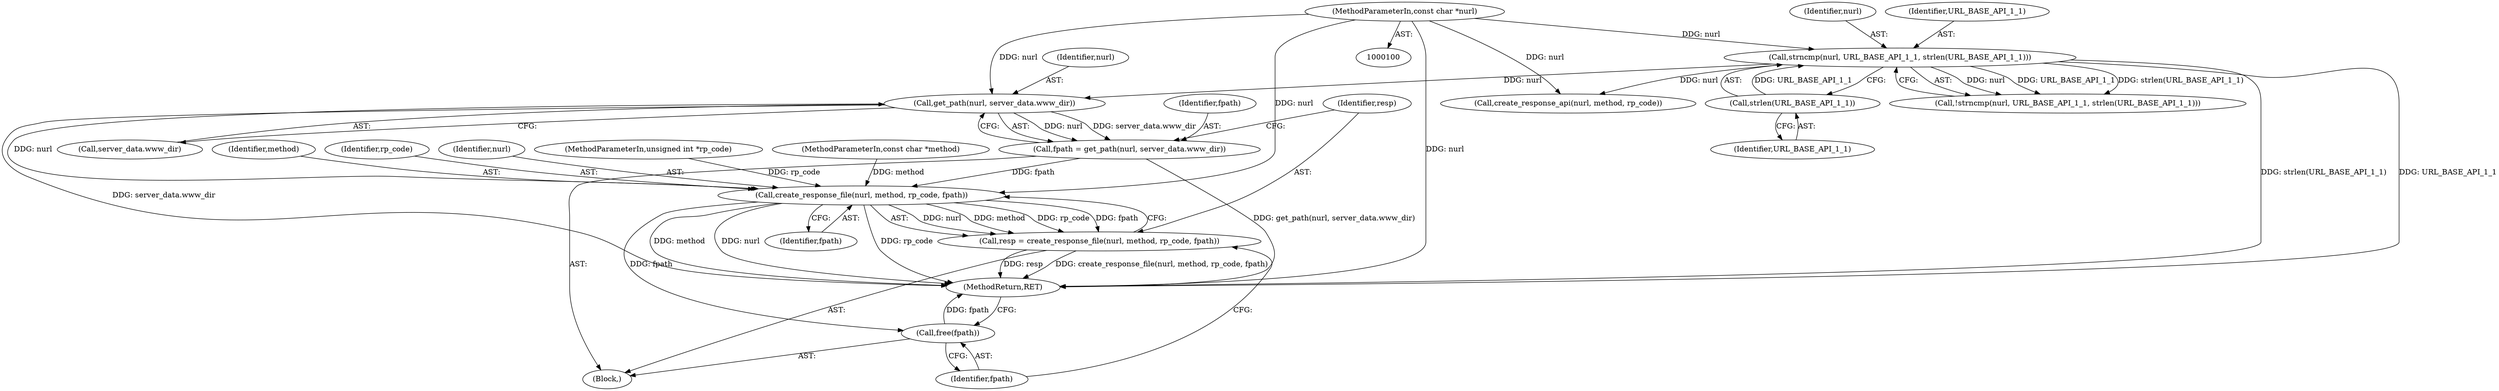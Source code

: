 digraph "1_wpitchoune_8b10426dcc0246c1712a99460dd470dcb1cc4d9c@pointer" {
"1000129" [label="(Call,get_path(nurl, server_data.www_dir))"];
"1000113" [label="(Call,strncmp(nurl, URL_BASE_API_1_1, strlen(URL_BASE_API_1_1)))"];
"1000101" [label="(MethodParameterIn,const char *nurl)"];
"1000116" [label="(Call,strlen(URL_BASE_API_1_1))"];
"1000127" [label="(Call,fpath = get_path(nurl, server_data.www_dir))"];
"1000136" [label="(Call,create_response_file(nurl, method, rp_code, fpath))"];
"1000134" [label="(Call,resp = create_response_file(nurl, method, rp_code, fpath))"];
"1000141" [label="(Call,free(fpath))"];
"1000128" [label="(Identifier,fpath)"];
"1000135" [label="(Identifier,resp)"];
"1000142" [label="(Identifier,fpath)"];
"1000101" [label="(MethodParameterIn,const char *nurl)"];
"1000138" [label="(Identifier,method)"];
"1000112" [label="(Call,!strncmp(nurl, URL_BASE_API_1_1, strlen(URL_BASE_API_1_1)))"];
"1000117" [label="(Identifier,URL_BASE_API_1_1)"];
"1000113" [label="(Call,strncmp(nurl, URL_BASE_API_1_1, strlen(URL_BASE_API_1_1)))"];
"1000139" [label="(Identifier,rp_code)"];
"1000140" [label="(Identifier,fpath)"];
"1000131" [label="(Call,server_data.www_dir)"];
"1000143" [label="(MethodReturn,RET)"];
"1000116" [label="(Call,strlen(URL_BASE_API_1_1))"];
"1000137" [label="(Identifier,nurl)"];
"1000127" [label="(Call,fpath = get_path(nurl, server_data.www_dir))"];
"1000115" [label="(Identifier,URL_BASE_API_1_1)"];
"1000141" [label="(Call,free(fpath))"];
"1000121" [label="(Call,create_response_api(nurl, method, rp_code))"];
"1000114" [label="(Identifier,nurl)"];
"1000103" [label="(MethodParameterIn,unsigned int *rp_code)"];
"1000130" [label="(Identifier,nurl)"];
"1000136" [label="(Call,create_response_file(nurl, method, rp_code, fpath))"];
"1000129" [label="(Call,get_path(nurl, server_data.www_dir))"];
"1000126" [label="(Block,)"];
"1000134" [label="(Call,resp = create_response_file(nurl, method, rp_code, fpath))"];
"1000102" [label="(MethodParameterIn,const char *method)"];
"1000129" -> "1000127"  [label="AST: "];
"1000129" -> "1000131"  [label="CFG: "];
"1000130" -> "1000129"  [label="AST: "];
"1000131" -> "1000129"  [label="AST: "];
"1000127" -> "1000129"  [label="CFG: "];
"1000129" -> "1000143"  [label="DDG: server_data.www_dir"];
"1000129" -> "1000127"  [label="DDG: nurl"];
"1000129" -> "1000127"  [label="DDG: server_data.www_dir"];
"1000113" -> "1000129"  [label="DDG: nurl"];
"1000101" -> "1000129"  [label="DDG: nurl"];
"1000129" -> "1000136"  [label="DDG: nurl"];
"1000113" -> "1000112"  [label="AST: "];
"1000113" -> "1000116"  [label="CFG: "];
"1000114" -> "1000113"  [label="AST: "];
"1000115" -> "1000113"  [label="AST: "];
"1000116" -> "1000113"  [label="AST: "];
"1000112" -> "1000113"  [label="CFG: "];
"1000113" -> "1000143"  [label="DDG: strlen(URL_BASE_API_1_1)"];
"1000113" -> "1000143"  [label="DDG: URL_BASE_API_1_1"];
"1000113" -> "1000112"  [label="DDG: nurl"];
"1000113" -> "1000112"  [label="DDG: URL_BASE_API_1_1"];
"1000113" -> "1000112"  [label="DDG: strlen(URL_BASE_API_1_1)"];
"1000101" -> "1000113"  [label="DDG: nurl"];
"1000116" -> "1000113"  [label="DDG: URL_BASE_API_1_1"];
"1000113" -> "1000121"  [label="DDG: nurl"];
"1000101" -> "1000100"  [label="AST: "];
"1000101" -> "1000143"  [label="DDG: nurl"];
"1000101" -> "1000121"  [label="DDG: nurl"];
"1000101" -> "1000136"  [label="DDG: nurl"];
"1000116" -> "1000117"  [label="CFG: "];
"1000117" -> "1000116"  [label="AST: "];
"1000127" -> "1000126"  [label="AST: "];
"1000128" -> "1000127"  [label="AST: "];
"1000135" -> "1000127"  [label="CFG: "];
"1000127" -> "1000143"  [label="DDG: get_path(nurl, server_data.www_dir)"];
"1000127" -> "1000136"  [label="DDG: fpath"];
"1000136" -> "1000134"  [label="AST: "];
"1000136" -> "1000140"  [label="CFG: "];
"1000137" -> "1000136"  [label="AST: "];
"1000138" -> "1000136"  [label="AST: "];
"1000139" -> "1000136"  [label="AST: "];
"1000140" -> "1000136"  [label="AST: "];
"1000134" -> "1000136"  [label="CFG: "];
"1000136" -> "1000143"  [label="DDG: method"];
"1000136" -> "1000143"  [label="DDG: nurl"];
"1000136" -> "1000143"  [label="DDG: rp_code"];
"1000136" -> "1000134"  [label="DDG: nurl"];
"1000136" -> "1000134"  [label="DDG: method"];
"1000136" -> "1000134"  [label="DDG: rp_code"];
"1000136" -> "1000134"  [label="DDG: fpath"];
"1000102" -> "1000136"  [label="DDG: method"];
"1000103" -> "1000136"  [label="DDG: rp_code"];
"1000136" -> "1000141"  [label="DDG: fpath"];
"1000134" -> "1000126"  [label="AST: "];
"1000135" -> "1000134"  [label="AST: "];
"1000142" -> "1000134"  [label="CFG: "];
"1000134" -> "1000143"  [label="DDG: resp"];
"1000134" -> "1000143"  [label="DDG: create_response_file(nurl, method, rp_code, fpath)"];
"1000141" -> "1000126"  [label="AST: "];
"1000141" -> "1000142"  [label="CFG: "];
"1000142" -> "1000141"  [label="AST: "];
"1000143" -> "1000141"  [label="CFG: "];
"1000141" -> "1000143"  [label="DDG: fpath"];
}
